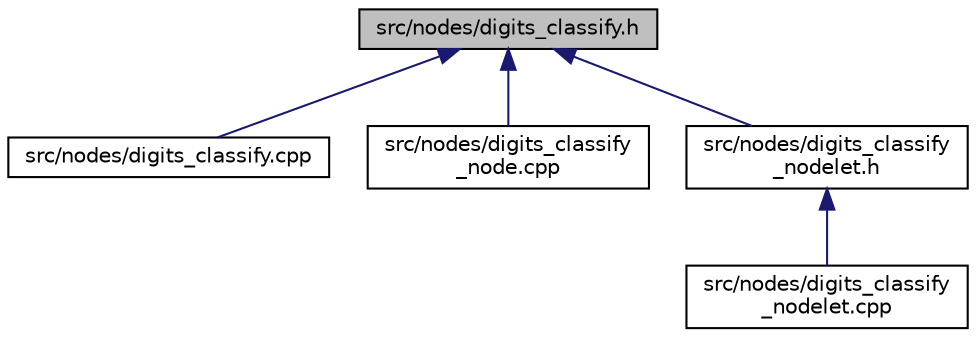 digraph "src/nodes/digits_classify.h"
{
  edge [fontname="Helvetica",fontsize="10",labelfontname="Helvetica",labelfontsize="10"];
  node [fontname="Helvetica",fontsize="10",shape=record];
  Node31 [label="src/nodes/digits_classify.h",height=0.2,width=0.4,color="black", fillcolor="grey75", style="filled", fontcolor="black"];
  Node31 -> Node32 [dir="back",color="midnightblue",fontsize="10",style="solid",fontname="Helvetica"];
  Node32 [label="src/nodes/digits_classify.cpp",height=0.2,width=0.4,color="black", fillcolor="white", style="filled",URL="$digits__classify_8cpp.html",tooltip="nVidia DIGITS Classification ROS Node "];
  Node31 -> Node33 [dir="back",color="midnightblue",fontsize="10",style="solid",fontname="Helvetica"];
  Node33 [label="src/nodes/digits_classify\l_node.cpp",height=0.2,width=0.4,color="black", fillcolor="white", style="filled",URL="$digits__classify__node_8cpp.html",tooltip="nVidia DIGITS Classification ROS Node "];
  Node31 -> Node34 [dir="back",color="midnightblue",fontsize="10",style="solid",fontname="Helvetica"];
  Node34 [label="src/nodes/digits_classify\l_nodelet.h",height=0.2,width=0.4,color="black", fillcolor="white", style="filled",URL="$digits__classify__nodelet_8h.html",tooltip="nVidia DIGITS Classification ROS Nodelet "];
  Node34 -> Node35 [dir="back",color="midnightblue",fontsize="10",style="solid",fontname="Helvetica"];
  Node35 [label="src/nodes/digits_classify\l_nodelet.cpp",height=0.2,width=0.4,color="black", fillcolor="white", style="filled",URL="$digits__classify__nodelet_8cpp.html",tooltip="nVidia DIGITS Classification ROS Nodelet "];
}
